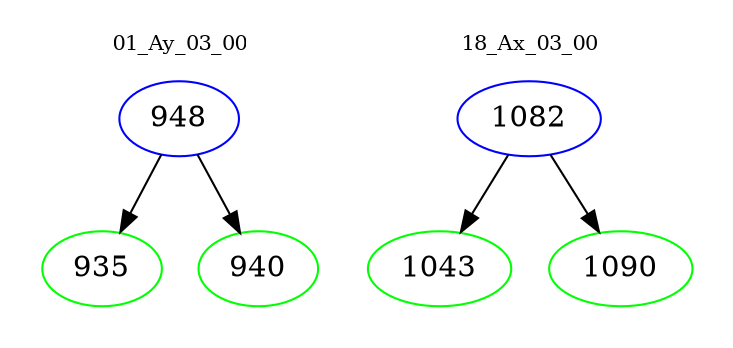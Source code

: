 digraph{
subgraph cluster_0 {
color = white
label = "01_Ay_03_00";
fontsize=10;
T0_948 [label="948", color="blue"]
T0_948 -> T0_935 [color="black"]
T0_935 [label="935", color="green"]
T0_948 -> T0_940 [color="black"]
T0_940 [label="940", color="green"]
}
subgraph cluster_1 {
color = white
label = "18_Ax_03_00";
fontsize=10;
T1_1082 [label="1082", color="blue"]
T1_1082 -> T1_1043 [color="black"]
T1_1043 [label="1043", color="green"]
T1_1082 -> T1_1090 [color="black"]
T1_1090 [label="1090", color="green"]
}
}
